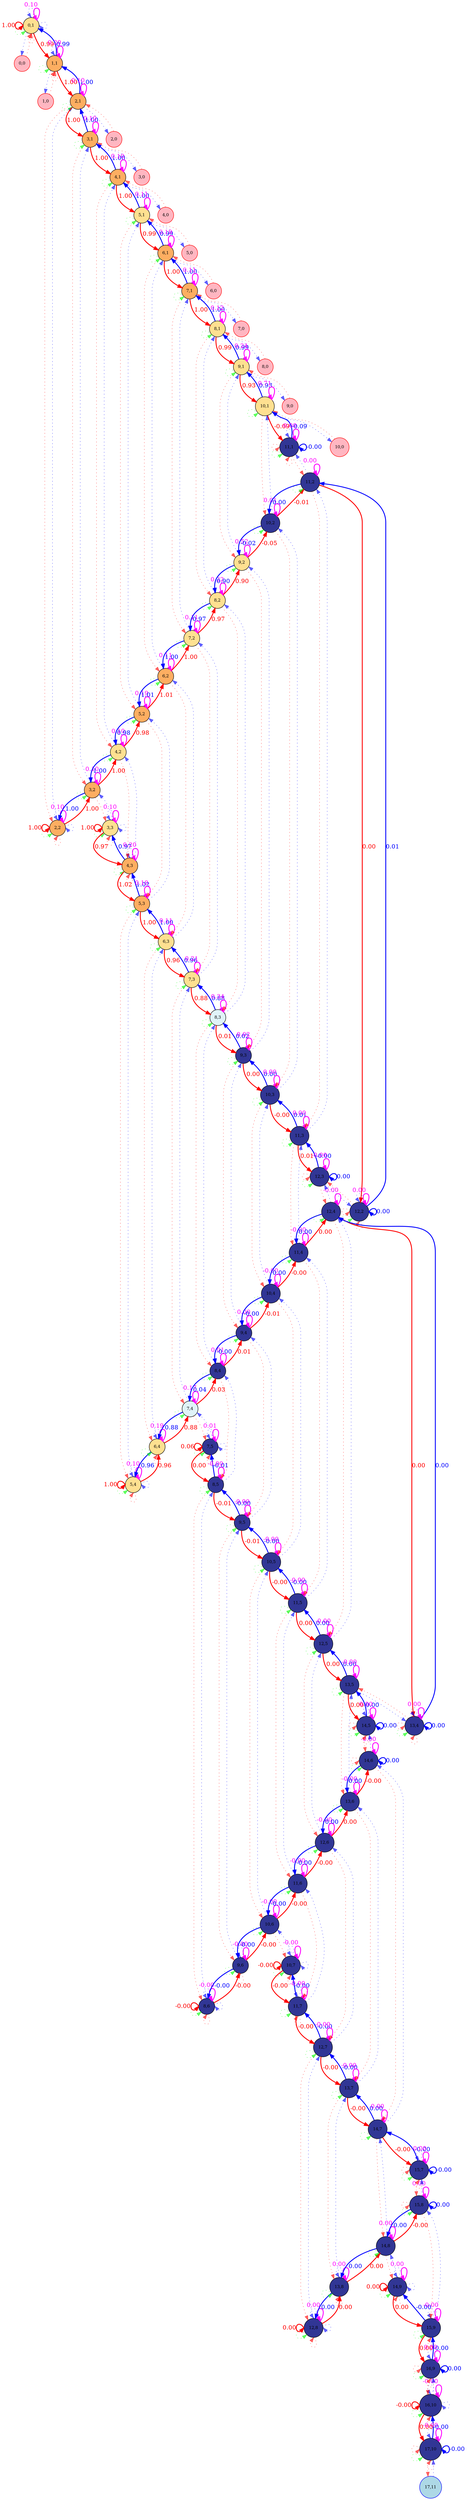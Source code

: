 digraph {
	splines=true
	"0,1" [label="0,1" color=black colorscheme=rdylbu10 fillcolor=5 fontsize=10 pos="0,1!" shape=circle style=filled]
	"0,0" [label="0,0" color=red fillcolor=lightpink fontsize=10 pos="0,0!" shape=circle style=filled]
	"1,1" [label="1,1" color=black colorscheme=rdylbu10 fillcolor=4 fontsize=10 pos="1,1!" shape=circle style=filled]
	"1,0" [label="1,0" color=red fillcolor=lightpink fontsize=10 pos="1,0!" shape=circle style=filled]
	"2,2" [label="2,2" color=black colorscheme=rdylbu10 fillcolor=4 fontsize=10 pos="2,2!" shape=circle style=filled]
	"2,1" [label="2,1" color=black colorscheme=rdylbu10 fillcolor=4 fontsize=10 pos="2,1!" shape=circle style=filled]
	"2,0" [label="2,0" color=red fillcolor=lightpink fontsize=10 pos="2,0!" shape=circle style=filled]
	"3,3" [label="3,3" color=black colorscheme=rdylbu10 fillcolor=5 fontsize=10 pos="3,3!" shape=circle style=filled]
	"3,2" [label="3,2" color=black colorscheme=rdylbu10 fillcolor=4 fontsize=10 pos="3,2!" shape=circle style=filled]
	"3,1" [label="3,1" color=black colorscheme=rdylbu10 fillcolor=4 fontsize=10 pos="3,1!" shape=circle style=filled]
	"3,0" [label="3,0" color=red fillcolor=lightpink fontsize=10 pos="3,0!" shape=circle style=filled]
	"4,3" [label="4,3" color=black colorscheme=rdylbu10 fillcolor=4 fontsize=10 pos="4,3!" shape=circle style=filled]
	"4,2" [label="4,2" color=black colorscheme=rdylbu10 fillcolor=5 fontsize=10 pos="4,2!" shape=circle style=filled]
	"4,1" [label="4,1" color=black colorscheme=rdylbu10 fillcolor=4 fontsize=10 pos="4,1!" shape=circle style=filled]
	"4,0" [label="4,0" color=red fillcolor=lightpink fontsize=10 pos="4,0!" shape=circle style=filled]
	"5,4" [label="5,4" color=black colorscheme=rdylbu10 fillcolor=5 fontsize=10 pos="5,4!" shape=circle style=filled]
	"5,3" [label="5,3" color=black colorscheme=rdylbu10 fillcolor=4 fontsize=10 pos="5,3!" shape=circle style=filled]
	"5,2" [label="5,2" color=black colorscheme=rdylbu10 fillcolor=4 fontsize=10 pos="5,2!" shape=circle style=filled]
	"5,1" [label="5,1" color=black colorscheme=rdylbu10 fillcolor=5 fontsize=10 pos="5,1!" shape=circle style=filled]
	"5,0" [label="5,0" color=red fillcolor=lightpink fontsize=10 pos="5,0!" shape=circle style=filled]
	"6,4" [label="6,4" color=black colorscheme=rdylbu10 fillcolor=5 fontsize=10 pos="6,4!" shape=circle style=filled]
	"6,3" [label="6,3" color=black colorscheme=rdylbu10 fillcolor=5 fontsize=10 pos="6,3!" shape=circle style=filled]
	"6,2" [label="6,2" color=black colorscheme=rdylbu10 fillcolor=4 fontsize=10 pos="6,2!" shape=circle style=filled]
	"6,1" [label="6,1" color=black colorscheme=rdylbu10 fillcolor=4 fontsize=10 pos="6,1!" shape=circle style=filled]
	"6,0" [label="6,0" color=red fillcolor=lightpink fontsize=10 pos="6,0!" shape=circle style=filled]
	"7,5" [label="7,5" color=black colorscheme=rdylbu10 fillcolor=10 fontsize=10 pos="7,5!" shape=circle style=filled]
	"7,4" [label="7,4" color=black colorscheme=rdylbu10 fillcolor=6 fontsize=10 pos="7,4!" shape=circle style=filled]
	"7,3" [label="7,3" color=black colorscheme=rdylbu10 fillcolor=5 fontsize=10 pos="7,3!" shape=circle style=filled]
	"7,2" [label="7,2" color=black colorscheme=rdylbu10 fillcolor=5 fontsize=10 pos="7,2!" shape=circle style=filled]
	"7,1" [label="7,1" color=black colorscheme=rdylbu10 fillcolor=4 fontsize=10 pos="7,1!" shape=circle style=filled]
	"7,0" [label="7,0" color=red fillcolor=lightpink fontsize=10 pos="7,0!" shape=circle style=filled]
	"8,6" [label="8,6" color=black colorscheme=rdylbu10 fillcolor=10 fontsize=10 pos="8,6!" shape=circle style=filled]
	"8,5" [label="8,5" color=black colorscheme=rdylbu10 fillcolor=10 fontsize=10 pos="8,5!" shape=circle style=filled]
	"8,4" [label="8,4" color=black colorscheme=rdylbu10 fillcolor=10 fontsize=10 pos="8,4!" shape=circle style=filled]
	"8,3" [label="8,3" color=black colorscheme=rdylbu10 fillcolor=6 fontsize=10 pos="8,3!" shape=circle style=filled]
	"8,2" [label="8,2" color=black colorscheme=rdylbu10 fillcolor=5 fontsize=10 pos="8,2!" shape=circle style=filled]
	"8,1" [label="8,1" color=black colorscheme=rdylbu10 fillcolor=5 fontsize=10 pos="8,1!" shape=circle style=filled]
	"8,0" [label="8,0" color=red fillcolor=lightpink fontsize=10 pos="8,0!" shape=circle style=filled]
	"9,6" [label="9,6" color=black colorscheme=rdylbu10 fillcolor=10 fontsize=10 pos="9,6!" shape=circle style=filled]
	"9,5" [label="9,5" color=black colorscheme=rdylbu10 fillcolor=10 fontsize=10 pos="9,5!" shape=circle style=filled]
	"9,4" [label="9,4" color=black colorscheme=rdylbu10 fillcolor=10 fontsize=10 pos="9,4!" shape=circle style=filled]
	"9,3" [label="9,3" color=black colorscheme=rdylbu10 fillcolor=10 fontsize=10 pos="9,3!" shape=circle style=filled]
	"9,2" [label="9,2" color=black colorscheme=rdylbu10 fillcolor=5 fontsize=10 pos="9,2!" shape=circle style=filled]
	"9,1" [label="9,1" color=black colorscheme=rdylbu10 fillcolor=5 fontsize=10 pos="9,1!" shape=circle style=filled]
	"9,0" [label="9,0" color=red fillcolor=lightpink fontsize=10 pos="9,0!" shape=circle style=filled]
	"10,7" [label="10,7" color=black colorscheme=rdylbu10 fillcolor=10 fontsize=10 pos="10,7!" shape=circle style=filled]
	"10,6" [label="10,6" color=black colorscheme=rdylbu10 fillcolor=10 fontsize=10 pos="10,6!" shape=circle style=filled]
	"10,5" [label="10,5" color=black colorscheme=rdylbu10 fillcolor=10 fontsize=10 pos="10,5!" shape=circle style=filled]
	"10,4" [label="10,4" color=black colorscheme=rdylbu10 fillcolor=10 fontsize=10 pos="10,4!" shape=circle style=filled]
	"10,3" [label="10,3" color=black colorscheme=rdylbu10 fillcolor=10 fontsize=10 pos="10,3!" shape=circle style=filled]
	"10,2" [label="10,2" color=black colorscheme=rdylbu10 fillcolor=10 fontsize=10 pos="10,2!" shape=circle style=filled]
	"10,1" [label="10,1" color=black colorscheme=rdylbu10 fillcolor=5 fontsize=10 pos="10,1!" shape=circle style=filled]
	"10,0" [label="10,0" color=red fillcolor=lightpink fontsize=10 pos="10,0!" shape=circle style=filled]
	"11,7" [label="11,7" color=black colorscheme=rdylbu10 fillcolor=10 fontsize=10 pos="11,7!" shape=circle style=filled]
	"11,6" [label="11,6" color=black colorscheme=rdylbu10 fillcolor=10 fontsize=10 pos="11,6!" shape=circle style=filled]
	"11,5" [label="11,5" color=black colorscheme=rdylbu10 fillcolor=10 fontsize=10 pos="11,5!" shape=circle style=filled]
	"11,4" [label="11,4" color=black colorscheme=rdylbu10 fillcolor=10 fontsize=10 pos="11,4!" shape=circle style=filled]
	"11,3" [label="11,3" color=black colorscheme=rdylbu10 fillcolor=10 fontsize=10 pos="11,3!" shape=circle style=filled]
	"11,2" [label="11,2" color=black colorscheme=rdylbu10 fillcolor=10 fontsize=10 pos="11,2!" shape=circle style=filled]
	"11,1" [label="11,1" color=black colorscheme=rdylbu10 fillcolor=10 fontsize=10 pos="11,1!" shape=circle style=filled]
	"12,8" [label="12,8" color=black colorscheme=rdylbu10 fillcolor=10 fontsize=10 pos="12,8!" shape=circle style=filled]
	"12,7" [label="12,7" color=black colorscheme=rdylbu10 fillcolor=10 fontsize=10 pos="12,7!" shape=circle style=filled]
	"12,6" [label="12,6" color=black colorscheme=rdylbu10 fillcolor=10 fontsize=10 pos="12,6!" shape=circle style=filled]
	"12,5" [label="12,5" color=black colorscheme=rdylbu10 fillcolor=10 fontsize=10 pos="12,5!" shape=circle style=filled]
	"12,4" [label="12,4" color=black colorscheme=rdylbu10 fillcolor=10 fontsize=10 pos="12,4!" shape=circle style=filled]
	"12,3" [label="12,3" color=black colorscheme=rdylbu10 fillcolor=10 fontsize=10 pos="12,3!" shape=circle style=filled]
	"12,2" [label="12,2" color=black colorscheme=rdylbu10 fillcolor=10 fontsize=10 pos="12,2!" shape=circle style=filled]
	"13,8" [label="13,8" color=black colorscheme=rdylbu10 fillcolor=10 fontsize=10 pos="13,8!" shape=circle style=filled]
	"13,7" [label="13,7" color=black colorscheme=rdylbu10 fillcolor=10 fontsize=10 pos="13,7!" shape=circle style=filled]
	"13,6" [label="13,6" color=black colorscheme=rdylbu10 fillcolor=10 fontsize=10 pos="13,6!" shape=circle style=filled]
	"13,5" [label="13,5" color=black colorscheme=rdylbu10 fillcolor=10 fontsize=10 pos="13,5!" shape=circle style=filled]
	"13,4" [label="13,4" color=black colorscheme=rdylbu10 fillcolor=10 fontsize=10 pos="13,4!" shape=circle style=filled]
	"14,9" [label="14,9" color=black colorscheme=rdylbu10 fillcolor=10 fontsize=10 pos="14,9!" shape=circle style=filled]
	"14,8" [label="14,8" color=black colorscheme=rdylbu10 fillcolor=10 fontsize=10 pos="14,8!" shape=circle style=filled]
	"14,7" [label="14,7" color=black colorscheme=rdylbu10 fillcolor=10 fontsize=10 pos="14,7!" shape=circle style=filled]
	"14,6" [label="14,6" color=black colorscheme=rdylbu10 fillcolor=10 fontsize=10 pos="14,6!" shape=circle style=filled]
	"14,5" [label="14,5" color=black colorscheme=rdylbu10 fillcolor=10 fontsize=10 pos="14,5!" shape=circle style=filled]
	"15,9" [label="15,9" color=black colorscheme=rdylbu10 fillcolor=10 fontsize=10 pos="15,9!" shape=circle style=filled]
	"15,8" [label="15,8" color=black colorscheme=rdylbu10 fillcolor=10 fontsize=10 pos="15,8!" shape=circle style=filled]
	"15,7" [label="15,7" color=black colorscheme=rdylbu10 fillcolor=10 fontsize=10 pos="15,7!" shape=circle style=filled]
	"16,10" [label="16,10" color=black colorscheme=rdylbu10 fillcolor=10 fontsize=10 pos="16,10!" shape=circle style=filled]
	"16,9" [label="16,9" color=black colorscheme=rdylbu10 fillcolor=10 fontsize=10 pos="16,9!" shape=circle style=filled]
	"17,11" [label="17,11" color=blue fillcolor=lightblue fontsize=10 pos="17,11!" shape=circle style=filled]
	"17,10" [label="17,10" color=black colorscheme=rdylbu10 fillcolor=10 fontsize=10 pos="17,10!" shape=circle style=filled]
	"0,1" -> "0,1" [label=0.10 color="#ff00ff" fontcolor="#ff00ff" headport=ne penwidth=2 style=solid tailport=ne]
	"0,1" -> "0,1" [label="" color="#00ff0099" fontcolor="#00ff0099" headport=sw style=dotted tailport=sw]
	"0,1" -> "0,0" [label="" color="#0000ff99" fontcolor="#0000ff99" style=dotted]
	"0,1" -> "1,1" [label=0.99 color="#ff0000" fontcolor="#ff0000" penwidth=2 style=solid]
	"0,1" -> "0,1" [label="" color="#ff000099" fontcolor="#ff000099" headport=s style=dotted tailport=s]
	"0,1" -> "0,1" [label="" color="#0000ff99" fontcolor="#0000ff99" headport=n style=dotted tailport=n]
	"0,1" -> "0,1" [label="" color="#0000ff99" fontcolor="#0000ff99" headport=e style=dotted tailport=e]
	"0,1" -> "0,1" [label=1.00 color="#ff0000" fontcolor="#ff0000" headport=w penwidth=2 style=solid tailport=w]
	"0,0" -> "0,1" [label="" color="#ff000099" fontcolor="#ff000099" style=dotted]
	"1,1" -> "0,1" [label=0.99 color="#0000ff" fontcolor="#0000ff" penwidth=2 style=solid]
	"1,1" -> "1,1" [label=0.20 color="#ff00ff" fontcolor="#ff00ff" headport=ne penwidth=2 style=solid tailport=ne]
	"1,1" -> "1,1" [label="" color="#00ff0099" fontcolor="#00ff0099" headport=sw style=dotted tailport=sw]
	"1,1" -> "1,0" [label="" color="#0000ff99" fontcolor="#0000ff99" style=dotted]
	"1,1" -> "2,1" [label=1.00 color="#ff0000" fontcolor="#ff0000" penwidth=2 style=solid]
	"1,1" -> "1,1" [label="" color="#ff000099" fontcolor="#ff000099" headport=s style=dotted tailport=s]
	"1,1" -> "1,1" [label="" color="#0000ff99" fontcolor="#0000ff99" headport=n style=dotted tailport=n]
	"1,0" -> "1,1" [label="" color="#ff000099" fontcolor="#ff000099" style=dotted]
	"2,2" -> "2,2" [label=0.10 color="#ff00ff" fontcolor="#ff00ff" headport=ne penwidth=2 style=solid tailport=ne]
	"2,2" -> "2,2" [label="" color="#00ff0099" fontcolor="#00ff0099" headport=sw style=dotted tailport=sw]
	"2,2" -> "2,1" [label="" color="#0000ff99" fontcolor="#0000ff99" style=dotted]
	"2,2" -> "3,2" [label=1.00 color="#ff0000" fontcolor="#ff0000" penwidth=2 style=solid]
	"2,2" -> "2,2" [label="" color="#ff000099" fontcolor="#ff000099" headport=s style=dotted tailport=s]
	"2,2" -> "2,2" [label="" color="#0000ff99" fontcolor="#0000ff99" headport=n style=dotted tailport=n]
	"2,2" -> "2,2" [label="" color="#0000ff99" fontcolor="#0000ff99" headport=e style=dotted tailport=e]
	"2,2" -> "2,2" [label=1.00 color="#ff0000" fontcolor="#ff0000" headport=w penwidth=2 style=solid tailport=w]
	"2,1" -> "1,1" [label=1.00 color="#0000ff" fontcolor="#0000ff" penwidth=2 style=solid]
	"2,1" -> "2,2" [label="" color="#ff000099" fontcolor="#ff000099" style=dotted]
	"2,1" -> "2,1" [label=0.10 color="#ff00ff" fontcolor="#ff00ff" headport=ne penwidth=2 style=solid tailport=ne]
	"2,1" -> "2,1" [label="" color="#00ff0099" fontcolor="#00ff0099" headport=sw style=dotted tailport=sw]
	"2,1" -> "2,0" [label="" color="#0000ff99" fontcolor="#0000ff99" style=dotted]
	"2,1" -> "3,1" [label=1.00 color="#ff0000" fontcolor="#ff0000" penwidth=2 style=solid]
	"2,0" -> "2,1" [label="" color="#ff000099" fontcolor="#ff000099" style=dotted]
	"3,3" -> "3,3" [label=0.10 color="#ff00ff" fontcolor="#ff00ff" headport=ne penwidth=2 style=solid tailport=ne]
	"3,3" -> "3,3" [label="" color="#00ff0099" fontcolor="#00ff0099" headport=sw style=dotted tailport=sw]
	"3,3" -> "3,2" [label="" color="#0000ff99" fontcolor="#0000ff99" style=dotted]
	"3,3" -> "4,3" [label=0.97 color="#ff0000" fontcolor="#ff0000" penwidth=2 style=solid]
	"3,3" -> "3,3" [label="" color="#ff000099" fontcolor="#ff000099" headport=s style=dotted tailport=s]
	"3,3" -> "3,3" [label="" color="#0000ff99" fontcolor="#0000ff99" headport=n style=dotted tailport=n]
	"3,3" -> "3,3" [label="" color="#0000ff99" fontcolor="#0000ff99" headport=e style=dotted tailport=e]
	"3,3" -> "3,3" [label=1.00 color="#ff0000" fontcolor="#ff0000" headport=w penwidth=2 style=solid tailport=w]
	"3,2" -> "2,2" [label=1.00 color="#0000ff" fontcolor="#0000ff" penwidth=2 style=solid]
	"3,2" -> "3,3" [label="" color="#ff000099" fontcolor="#ff000099" style=dotted]
	"3,2" -> "3,2" [label=0.10 color="#ff00ff" fontcolor="#ff00ff" headport=ne penwidth=2 style=solid tailport=ne]
	"3,2" -> "3,2" [label="" color="#00ff0099" fontcolor="#00ff0099" headport=sw style=dotted tailport=sw]
	"3,2" -> "3,1" [label="" color="#0000ff99" fontcolor="#0000ff99" style=dotted]
	"3,2" -> "4,2" [label=1.00 color="#ff0000" fontcolor="#ff0000" penwidth=2 style=solid]
	"3,1" -> "2,1" [label=1.00 color="#0000ff" fontcolor="#0000ff" penwidth=2 style=solid]
	"3,1" -> "3,2" [label="" color="#ff000099" fontcolor="#ff000099" style=dotted]
	"3,1" -> "3,1" [label=0.10 color="#ff00ff" fontcolor="#ff00ff" headport=ne penwidth=2 style=solid tailport=ne]
	"3,1" -> "3,1" [label="" color="#00ff0099" fontcolor="#00ff0099" headport=sw style=dotted tailport=sw]
	"3,1" -> "3,0" [label="" color="#0000ff99" fontcolor="#0000ff99" style=dotted]
	"3,1" -> "4,1" [label=1.00 color="#ff0000" fontcolor="#ff0000" penwidth=2 style=solid]
	"3,0" -> "3,1" [label="" color="#ff000099" fontcolor="#ff000099" style=dotted]
	"4,3" -> "3,3" [label=0.97 color="#0000ff" fontcolor="#0000ff" penwidth=2 style=solid]
	"4,3" -> "4,3" [label=0.20 color="#ff00ff" fontcolor="#ff00ff" headport=ne penwidth=2 style=solid tailport=ne]
	"4,3" -> "4,3" [label="" color="#00ff0099" fontcolor="#00ff0099" headport=sw style=dotted tailport=sw]
	"4,3" -> "4,2" [label="" color="#0000ff99" fontcolor="#0000ff99" style=dotted]
	"4,3" -> "5,3" [label=1.02 color="#ff0000" fontcolor="#ff0000" penwidth=2 style=solid]
	"4,3" -> "4,3" [label="" color="#ff000099" fontcolor="#ff000099" headport=s style=dotted tailport=s]
	"4,3" -> "4,3" [label="" color="#0000ff99" fontcolor="#0000ff99" headport=n style=dotted tailport=n]
	"4,2" -> "3,2" [label=1.00 color="#0000ff" fontcolor="#0000ff" penwidth=2 style=solid]
	"4,2" -> "4,3" [label="" color="#ff000099" fontcolor="#ff000099" style=dotted]
	"4,2" -> "4,2" [label=0.10 color="#ff00ff" fontcolor="#ff00ff" headport=ne penwidth=2 style=solid tailport=ne]
	"4,2" -> "4,2" [label="" color="#00ff0099" fontcolor="#00ff0099" headport=sw style=dotted tailport=sw]
	"4,2" -> "4,1" [label="" color="#0000ff99" fontcolor="#0000ff99" style=dotted]
	"4,2" -> "5,2" [label=0.98 color="#ff0000" fontcolor="#ff0000" penwidth=2 style=solid]
	"4,1" -> "3,1" [label=1.00 color="#0000ff" fontcolor="#0000ff" penwidth=2 style=solid]
	"4,1" -> "4,2" [label="" color="#ff000099" fontcolor="#ff000099" style=dotted]
	"4,1" -> "4,1" [label=0.10 color="#ff00ff" fontcolor="#ff00ff" headport=ne penwidth=2 style=solid tailport=ne]
	"4,1" -> "4,1" [label="" color="#00ff0099" fontcolor="#00ff0099" headport=sw style=dotted tailport=sw]
	"4,1" -> "4,0" [label="" color="#0000ff99" fontcolor="#0000ff99" style=dotted]
	"4,1" -> "5,1" [label=1.00 color="#ff0000" fontcolor="#ff0000" penwidth=2 style=solid]
	"4,0" -> "4,1" [label="" color="#ff000099" fontcolor="#ff000099" style=dotted]
	"5,4" -> "5,4" [label=0.10 color="#ff00ff" fontcolor="#ff00ff" headport=ne penwidth=2 style=solid tailport=ne]
	"5,4" -> "5,4" [label="" color="#00ff0099" fontcolor="#00ff0099" headport=sw style=dotted tailport=sw]
	"5,4" -> "5,3" [label="" color="#0000ff99" fontcolor="#0000ff99" style=dotted]
	"5,4" -> "6,4" [label=0.96 color="#ff0000" fontcolor="#ff0000" penwidth=2 style=solid]
	"5,4" -> "5,4" [label="" color="#ff000099" fontcolor="#ff000099" headport=s style=dotted tailport=s]
	"5,4" -> "5,4" [label="" color="#0000ff99" fontcolor="#0000ff99" headport=n style=dotted tailport=n]
	"5,4" -> "5,4" [label="" color="#0000ff99" fontcolor="#0000ff99" headport=e style=dotted tailport=e]
	"5,4" -> "5,4" [label=1.00 color="#ff0000" fontcolor="#ff0000" headport=w penwidth=2 style=solid tailport=w]
	"5,3" -> "4,3" [label=1.02 color="#0000ff" fontcolor="#0000ff" penwidth=2 style=solid]
	"5,3" -> "5,4" [label="" color="#ff000099" fontcolor="#ff000099" style=dotted]
	"5,3" -> "5,3" [label=0.10 color="#ff00ff" fontcolor="#ff00ff" headport=ne penwidth=2 style=solid tailport=ne]
	"5,3" -> "5,3" [label="" color="#00ff0099" fontcolor="#00ff0099" headport=sw style=dotted tailport=sw]
	"5,3" -> "5,2" [label="" color="#0000ff99" fontcolor="#0000ff99" style=dotted]
	"5,3" -> "6,3" [label=1.00 color="#ff0000" fontcolor="#ff0000" penwidth=2 style=solid]
	"5,2" -> "4,2" [label=0.98 color="#0000ff" fontcolor="#0000ff" penwidth=2 style=solid]
	"5,2" -> "5,3" [label="" color="#ff000099" fontcolor="#ff000099" style=dotted]
	"5,2" -> "5,2" [label=0.19 color="#ff00ff" fontcolor="#ff00ff" headport=ne penwidth=2 style=solid tailport=ne]
	"5,2" -> "5,2" [label="" color="#00ff0099" fontcolor="#00ff0099" headport=sw style=dotted tailport=sw]
	"5,2" -> "5,1" [label="" color="#0000ff99" fontcolor="#0000ff99" style=dotted]
	"5,2" -> "6,2" [label=1.01 color="#ff0000" fontcolor="#ff0000" penwidth=2 style=solid]
	"5,1" -> "4,1" [label=1.00 color="#0000ff" fontcolor="#0000ff" penwidth=2 style=solid]
	"5,1" -> "5,2" [label="" color="#ff000099" fontcolor="#ff000099" style=dotted]
	"5,1" -> "5,1" [label=0.11 color="#ff00ff" fontcolor="#ff00ff" headport=ne penwidth=2 style=solid tailport=ne]
	"5,1" -> "5,1" [label="" color="#00ff0099" fontcolor="#00ff0099" headport=sw style=dotted tailport=sw]
	"5,1" -> "5,0" [label="" color="#0000ff99" fontcolor="#0000ff99" style=dotted]
	"5,1" -> "6,1" [label=0.99 color="#ff0000" fontcolor="#ff0000" penwidth=2 style=solid]
	"5,0" -> "5,1" [label="" color="#ff000099" fontcolor="#ff000099" style=dotted]
	"6,4" -> "5,4" [label=0.96 color="#0000ff" fontcolor="#0000ff" penwidth=2 style=solid]
	"6,4" -> "6,4" [label=0.19 color="#ff00ff" fontcolor="#ff00ff" headport=ne penwidth=2 style=solid tailport=ne]
	"6,4" -> "6,4" [label="" color="#00ff0099" fontcolor="#00ff0099" headport=sw style=dotted tailport=sw]
	"6,4" -> "6,3" [label="" color="#0000ff99" fontcolor="#0000ff99" style=dotted]
	"6,4" -> "7,4" [label=0.88 color="#ff0000" fontcolor="#ff0000" penwidth=2 style=solid]
	"6,4" -> "6,4" [label="" color="#ff000099" fontcolor="#ff000099" headport=s style=dotted tailport=s]
	"6,4" -> "6,4" [label="" color="#0000ff99" fontcolor="#0000ff99" headport=n style=dotted tailport=n]
	"6,3" -> "5,3" [label=1.00 color="#0000ff" fontcolor="#0000ff" penwidth=2 style=solid]
	"6,3" -> "6,4" [label="" color="#ff000099" fontcolor="#ff000099" style=dotted]
	"6,3" -> "6,3" [label=0.11 color="#ff00ff" fontcolor="#ff00ff" headport=ne penwidth=2 style=solid tailport=ne]
	"6,3" -> "6,3" [label="" color="#00ff0099" fontcolor="#00ff0099" headport=sw style=dotted tailport=sw]
	"6,3" -> "6,2" [label="" color="#0000ff99" fontcolor="#0000ff99" style=dotted]
	"6,3" -> "7,3" [label=0.96 color="#ff0000" fontcolor="#ff0000" penwidth=2 style=solid]
	"6,2" -> "5,2" [label=1.01 color="#0000ff" fontcolor="#0000ff" penwidth=2 style=solid]
	"6,2" -> "6,3" [label="" color="#ff000099" fontcolor="#ff000099" style=dotted]
	"6,2" -> "6,2" [label=0.11 color="#ff00ff" fontcolor="#ff00ff" headport=ne penwidth=2 style=solid tailport=ne]
	"6,2" -> "6,2" [label="" color="#00ff0099" fontcolor="#00ff0099" headport=sw style=dotted tailport=sw]
	"6,2" -> "6,1" [label="" color="#0000ff99" fontcolor="#0000ff99" style=dotted]
	"6,2" -> "7,2" [label=1.00 color="#ff0000" fontcolor="#ff0000" penwidth=2 style=solid]
	"6,1" -> "5,1" [label=0.99 color="#0000ff" fontcolor="#0000ff" penwidth=2 style=solid]
	"6,1" -> "6,2" [label="" color="#ff000099" fontcolor="#ff000099" style=dotted]
	"6,1" -> "6,1" [label=0.19 color="#ff00ff" fontcolor="#ff00ff" headport=ne penwidth=2 style=solid tailport=ne]
	"6,1" -> "6,1" [label="" color="#00ff0099" fontcolor="#00ff0099" headport=sw style=dotted tailport=sw]
	"6,1" -> "6,0" [label="" color="#0000ff99" fontcolor="#0000ff99" style=dotted]
	"6,1" -> "7,1" [label=1.00 color="#ff0000" fontcolor="#ff0000" penwidth=2 style=solid]
	"6,0" -> "6,1" [label="" color="#ff000099" fontcolor="#ff000099" style=dotted]
	"7,5" -> "7,5" [label=0.01 color="#ff00ff" fontcolor="#ff00ff" headport=ne penwidth=2 style=solid tailport=ne]
	"7,5" -> "7,5" [label="" color="#00ff0099" fontcolor="#00ff0099" headport=sw style=dotted tailport=sw]
	"7,5" -> "7,4" [label="" color="#0000ff99" fontcolor="#0000ff99" style=dotted]
	"7,5" -> "8,5" [label=0.00 color="#ff0000" fontcolor="#ff0000" penwidth=2 style=solid]
	"7,5" -> "7,5" [label="" color="#ff000099" fontcolor="#ff000099" headport=s style=dotted tailport=s]
	"7,5" -> "7,5" [label="" color="#0000ff99" fontcolor="#0000ff99" headport=n style=dotted tailport=n]
	"7,5" -> "7,5" [label="" color="#0000ff99" fontcolor="#0000ff99" headport=e style=dotted tailport=e]
	"7,5" -> "7,5" [label=0.06 color="#ff0000" fontcolor="#ff0000" headport=w penwidth=2 style=solid tailport=w]
	"7,4" -> "6,4" [label=0.88 color="#0000ff" fontcolor="#0000ff" penwidth=2 style=solid]
	"7,4" -> "7,5" [label="" color="#ff000099" fontcolor="#ff000099" style=dotted]
	"7,4" -> "7,4" [label=0.17 color="#ff00ff" fontcolor="#ff00ff" headport=ne penwidth=2 style=solid tailport=ne]
	"7,4" -> "7,4" [label="" color="#00ff0099" fontcolor="#00ff0099" headport=sw style=dotted tailport=sw]
	"7,4" -> "7,3" [label="" color="#0000ff99" fontcolor="#0000ff99" style=dotted]
	"7,4" -> "8,4" [label=0.03 color="#ff0000" fontcolor="#ff0000" penwidth=2 style=solid]
	"7,3" -> "6,3" [label=0.96 color="#0000ff" fontcolor="#0000ff" penwidth=2 style=solid]
	"7,3" -> "7,4" [label="" color="#ff000099" fontcolor="#ff000099" style=dotted]
	"7,3" -> "7,3" [label=0.21 color="#ff00ff" fontcolor="#ff00ff" headport=ne penwidth=2 style=solid tailport=ne]
	"7,3" -> "7,3" [label="" color="#00ff0099" fontcolor="#00ff0099" headport=sw style=dotted tailport=sw]
	"7,3" -> "7,2" [label="" color="#0000ff99" fontcolor="#0000ff99" style=dotted]
	"7,3" -> "8,3" [label=0.88 color="#ff0000" fontcolor="#ff0000" penwidth=2 style=solid]
	"7,2" -> "6,2" [label=1.00 color="#0000ff" fontcolor="#0000ff" penwidth=2 style=solid]
	"7,2" -> "7,3" [label="" color="#ff000099" fontcolor="#ff000099" style=dotted]
	"7,2" -> "7,2" [label=0.11 color="#ff00ff" fontcolor="#ff00ff" headport=ne penwidth=2 style=solid tailport=ne]
	"7,2" -> "7,2" [label="" color="#00ff0099" fontcolor="#00ff0099" headport=sw style=dotted tailport=sw]
	"7,2" -> "7,1" [label="" color="#0000ff99" fontcolor="#0000ff99" style=dotted]
	"7,2" -> "8,2" [label=0.97 color="#ff0000" fontcolor="#ff0000" penwidth=2 style=solid]
	"7,1" -> "6,1" [label=1.00 color="#0000ff" fontcolor="#0000ff" penwidth=2 style=solid]
	"7,1" -> "7,2" [label="" color="#ff000099" fontcolor="#ff000099" style=dotted]
	"7,1" -> "7,1" [label=0.11 color="#ff00ff" fontcolor="#ff00ff" headport=ne penwidth=2 style=solid tailport=ne]
	"7,1" -> "7,1" [label="" color="#00ff0099" fontcolor="#00ff0099" headport=sw style=dotted tailport=sw]
	"7,1" -> "7,0" [label="" color="#0000ff99" fontcolor="#0000ff99" style=dotted]
	"7,1" -> "8,1" [label=1.00 color="#ff0000" fontcolor="#ff0000" penwidth=2 style=solid]
	"7,0" -> "7,1" [label="" color="#ff000099" fontcolor="#ff000099" style=dotted]
	"8,6" -> "8,6" [label=-0.00 color="#ff00ff" fontcolor="#ff00ff" headport=ne penwidth=2 style=solid tailport=ne]
	"8,6" -> "8,6" [label="" color="#00ff0099" fontcolor="#00ff0099" headport=sw style=dotted tailport=sw]
	"8,6" -> "8,5" [label="" color="#0000ff99" fontcolor="#0000ff99" style=dotted]
	"8,6" -> "9,6" [label=-0.00 color="#ff0000" fontcolor="#ff0000" penwidth=2 style=solid]
	"8,6" -> "8,6" [label="" color="#ff000099" fontcolor="#ff000099" headport=s style=dotted tailport=s]
	"8,6" -> "8,6" [label="" color="#0000ff99" fontcolor="#0000ff99" headport=n style=dotted tailport=n]
	"8,6" -> "8,6" [label="" color="#0000ff99" fontcolor="#0000ff99" headport=e style=dotted tailport=e]
	"8,6" -> "8,6" [label=-0.00 color="#ff0000" fontcolor="#ff0000" headport=w penwidth=2 style=solid tailport=w]
	"8,5" -> "7,5" [label=-0.01 color="#0000ff" fontcolor="#0000ff" penwidth=2 style=solid]
	"8,5" -> "8,6" [label="" color="#ff000099" fontcolor="#ff000099" style=dotted]
	"8,5" -> "8,5" [label=-0.00 color="#ff00ff" fontcolor="#ff00ff" headport=ne penwidth=2 style=solid tailport=ne]
	"8,5" -> "8,5" [label="" color="#00ff0099" fontcolor="#00ff0099" headport=sw style=dotted tailport=sw]
	"8,5" -> "8,4" [label="" color="#0000ff99" fontcolor="#0000ff99" style=dotted]
	"8,5" -> "9,5" [label=-0.01 color="#ff0000" fontcolor="#ff0000" penwidth=2 style=solid]
	"8,4" -> "7,4" [label=0.04 color="#0000ff" fontcolor="#0000ff" penwidth=2 style=solid]
	"8,4" -> "8,5" [label="" color="#ff000099" fontcolor="#ff000099" style=dotted]
	"8,4" -> "8,4" [label=0.01 color="#ff00ff" fontcolor="#ff00ff" headport=ne penwidth=2 style=solid tailport=ne]
	"8,4" -> "8,4" [label="" color="#00ff0099" fontcolor="#00ff0099" headport=sw style=dotted tailport=sw]
	"8,4" -> "8,3" [label="" color="#0000ff99" fontcolor="#0000ff99" style=dotted]
	"8,4" -> "9,4" [label=0.01 color="#ff0000" fontcolor="#ff0000" penwidth=2 style=solid]
	"8,3" -> "7,3" [label=0.88 color="#0000ff" fontcolor="#0000ff" penwidth=2 style=solid]
	"8,3" -> "8,4" [label="" color="#ff000099" fontcolor="#ff000099" style=dotted]
	"8,3" -> "8,3" [label=0.34 color="#ff00ff" fontcolor="#ff00ff" headport=ne penwidth=2 style=solid tailport=ne]
	"8,3" -> "8,3" [label="" color="#00ff0099" fontcolor="#00ff0099" headport=sw style=dotted tailport=sw]
	"8,3" -> "8,2" [label="" color="#0000ff99" fontcolor="#0000ff99" style=dotted]
	"8,3" -> "9,3" [label=0.01 color="#ff0000" fontcolor="#ff0000" penwidth=2 style=solid]
	"8,2" -> "7,2" [label=0.97 color="#0000ff" fontcolor="#0000ff" penwidth=2 style=solid]
	"8,2" -> "8,3" [label="" color="#ff000099" fontcolor="#ff000099" style=dotted]
	"8,2" -> "8,2" [label=0.22 color="#ff00ff" fontcolor="#ff00ff" headport=ne penwidth=2 style=solid tailport=ne]
	"8,2" -> "8,2" [label="" color="#00ff0099" fontcolor="#00ff0099" headport=sw style=dotted tailport=sw]
	"8,2" -> "8,1" [label="" color="#0000ff99" fontcolor="#0000ff99" style=dotted]
	"8,2" -> "9,2" [label=0.90 color="#ff0000" fontcolor="#ff0000" penwidth=2 style=solid]
	"8,1" -> "7,1" [label=1.00 color="#0000ff" fontcolor="#0000ff" penwidth=2 style=solid]
	"8,1" -> "8,2" [label="" color="#ff000099" fontcolor="#ff000099" style=dotted]
	"8,1" -> "8,1" [label=0.12 color="#ff00ff" fontcolor="#ff00ff" headport=ne penwidth=2 style=solid tailport=ne]
	"8,1" -> "8,1" [label="" color="#00ff0099" fontcolor="#00ff0099" headport=sw style=dotted tailport=sw]
	"8,1" -> "8,0" [label="" color="#0000ff99" fontcolor="#0000ff99" style=dotted]
	"8,1" -> "9,1" [label=0.99 color="#ff0000" fontcolor="#ff0000" penwidth=2 style=solid]
	"8,0" -> "8,1" [label="" color="#ff000099" fontcolor="#ff000099" style=dotted]
	"9,6" -> "8,6" [label=-0.00 color="#0000ff" fontcolor="#0000ff" penwidth=2 style=solid]
	"9,6" -> "9,6" [label=-0.00 color="#ff00ff" fontcolor="#ff00ff" headport=ne penwidth=2 style=solid tailport=ne]
	"9,6" -> "9,6" [label="" color="#00ff0099" fontcolor="#00ff0099" headport=sw style=dotted tailport=sw]
	"9,6" -> "9,5" [label="" color="#0000ff99" fontcolor="#0000ff99" style=dotted]
	"9,6" -> "10,6" [label=-0.00 color="#ff0000" fontcolor="#ff0000" penwidth=2 style=solid]
	"9,6" -> "9,6" [label="" color="#ff000099" fontcolor="#ff000099" headport=s style=dotted tailport=s]
	"9,6" -> "9,6" [label="" color="#0000ff99" fontcolor="#0000ff99" headport=n style=dotted tailport=n]
	"9,5" -> "8,5" [label=-0.00 color="#0000ff" fontcolor="#0000ff" penwidth=2 style=solid]
	"9,5" -> "9,6" [label="" color="#ff000099" fontcolor="#ff000099" style=dotted]
	"9,5" -> "9,5" [label=-0.00 color="#ff00ff" fontcolor="#ff00ff" headport=ne penwidth=2 style=solid tailport=ne]
	"9,5" -> "9,5" [label="" color="#00ff0099" fontcolor="#00ff0099" headport=sw style=dotted tailport=sw]
	"9,5" -> "9,4" [label="" color="#0000ff99" fontcolor="#0000ff99" style=dotted]
	"9,5" -> "10,5" [label=-0.01 color="#ff0000" fontcolor="#ff0000" penwidth=2 style=solid]
	"9,4" -> "8,4" [label=-0.00 color="#0000ff" fontcolor="#0000ff" penwidth=2 style=solid]
	"9,4" -> "9,5" [label="" color="#ff000099" fontcolor="#ff000099" style=dotted]
	"9,4" -> "9,4" [label=0.00 color="#ff00ff" fontcolor="#ff00ff" headport=ne penwidth=2 style=solid tailport=ne]
	"9,4" -> "9,4" [label="" color="#00ff0099" fontcolor="#00ff0099" headport=sw style=dotted tailport=sw]
	"9,4" -> "9,3" [label="" color="#0000ff99" fontcolor="#0000ff99" style=dotted]
	"9,4" -> "10,4" [label=-0.01 color="#ff0000" fontcolor="#ff0000" penwidth=2 style=solid]
	"9,3" -> "8,3" [label=0.02 color="#0000ff" fontcolor="#0000ff" penwidth=2 style=solid]
	"9,3" -> "9,4" [label="" color="#ff000099" fontcolor="#ff000099" style=dotted]
	"9,3" -> "9,3" [label=0.02 color="#ff00ff" fontcolor="#ff00ff" headport=ne penwidth=2 style=solid tailport=ne]
	"9,3" -> "9,3" [label="" color="#00ff0099" fontcolor="#00ff0099" headport=sw style=dotted tailport=sw]
	"9,3" -> "9,2" [label="" color="#0000ff99" fontcolor="#0000ff99" style=dotted]
	"9,3" -> "10,3" [label=0.00 color="#ff0000" fontcolor="#ff0000" penwidth=2 style=solid]
	"9,2" -> "8,2" [label=0.90 color="#0000ff" fontcolor="#0000ff" penwidth=2 style=solid]
	"9,2" -> "9,3" [label="" color="#ff000099" fontcolor="#ff000099" style=dotted]
	"9,2" -> "9,2" [label=0.52 color="#ff00ff" fontcolor="#ff00ff" headport=ne penwidth=2 style=solid tailport=ne]
	"9,2" -> "9,2" [label="" color="#00ff0099" fontcolor="#00ff0099" headport=sw style=dotted tailport=sw]
	"9,2" -> "9,1" [label="" color="#0000ff99" fontcolor="#0000ff99" style=dotted]
	"9,2" -> "10,2" [label=-0.05 color="#ff0000" fontcolor="#ff0000" penwidth=2 style=solid]
	"9,1" -> "8,1" [label=0.99 color="#0000ff" fontcolor="#0000ff" penwidth=2 style=solid]
	"9,1" -> "9,2" [label="" color="#ff000099" fontcolor="#ff000099" style=dotted]
	"9,1" -> "9,1" [label=0.24 color="#ff00ff" fontcolor="#ff00ff" headport=ne penwidth=2 style=solid tailport=ne]
	"9,1" -> "9,1" [label="" color="#00ff0099" fontcolor="#00ff0099" headport=sw style=dotted tailport=sw]
	"9,1" -> "9,0" [label="" color="#0000ff99" fontcolor="#0000ff99" style=dotted]
	"9,1" -> "10,1" [label=0.93 color="#ff0000" fontcolor="#ff0000" penwidth=2 style=solid]
	"9,0" -> "9,1" [label="" color="#ff000099" fontcolor="#ff000099" style=dotted]
	"10,7" -> "10,7" [label=-0.00 color="#ff00ff" fontcolor="#ff00ff" headport=ne penwidth=2 style=solid tailport=ne]
	"10,7" -> "10,7" [label="" color="#00ff0099" fontcolor="#00ff0099" headport=sw style=dotted tailport=sw]
	"10,7" -> "10,6" [label="" color="#0000ff99" fontcolor="#0000ff99" style=dotted]
	"10,7" -> "11,7" [label=-0.00 color="#ff0000" fontcolor="#ff0000" penwidth=2 style=solid]
	"10,7" -> "10,7" [label="" color="#ff000099" fontcolor="#ff000099" headport=s style=dotted tailport=s]
	"10,7" -> "10,7" [label="" color="#0000ff99" fontcolor="#0000ff99" headport=n style=dotted tailport=n]
	"10,7" -> "10,7" [label="" color="#0000ff99" fontcolor="#0000ff99" headport=e style=dotted tailport=e]
	"10,7" -> "10,7" [label=-0.00 color="#ff0000" fontcolor="#ff0000" headport=w penwidth=2 style=solid tailport=w]
	"10,6" -> "9,6" [label=-0.00 color="#0000ff" fontcolor="#0000ff" penwidth=2 style=solid]
	"10,6" -> "10,7" [label="" color="#ff000099" fontcolor="#ff000099" style=dotted]
	"10,6" -> "10,6" [label=-0.00 color="#ff00ff" fontcolor="#ff00ff" headport=ne penwidth=2 style=solid tailport=ne]
	"10,6" -> "10,6" [label="" color="#00ff0099" fontcolor="#00ff0099" headport=sw style=dotted tailport=sw]
	"10,6" -> "10,5" [label="" color="#0000ff99" fontcolor="#0000ff99" style=dotted]
	"10,6" -> "11,6" [label=-0.00 color="#ff0000" fontcolor="#ff0000" penwidth=2 style=solid]
	"10,5" -> "9,5" [label=-0.00 color="#0000ff" fontcolor="#0000ff" penwidth=2 style=solid]
	"10,5" -> "10,6" [label="" color="#ff000099" fontcolor="#ff000099" style=dotted]
	"10,5" -> "10,5" [label=-0.00 color="#ff00ff" fontcolor="#ff00ff" headport=ne penwidth=2 style=solid tailport=ne]
	"10,5" -> "10,5" [label="" color="#00ff0099" fontcolor="#00ff0099" headport=sw style=dotted tailport=sw]
	"10,5" -> "10,4" [label="" color="#0000ff99" fontcolor="#0000ff99" style=dotted]
	"10,5" -> "11,5" [label=-0.00 color="#ff0000" fontcolor="#ff0000" penwidth=2 style=solid]
	"10,4" -> "9,4" [label=-0.00 color="#0000ff" fontcolor="#0000ff" penwidth=2 style=solid]
	"10,4" -> "10,5" [label="" color="#ff000099" fontcolor="#ff000099" style=dotted]
	"10,4" -> "10,4" [label=-0.00 color="#ff00ff" fontcolor="#ff00ff" headport=ne penwidth=2 style=solid tailport=ne]
	"10,4" -> "10,4" [label="" color="#00ff0099" fontcolor="#00ff0099" headport=sw style=dotted tailport=sw]
	"10,4" -> "10,3" [label="" color="#0000ff99" fontcolor="#0000ff99" style=dotted]
	"10,4" -> "11,4" [label=-0.00 color="#ff0000" fontcolor="#ff0000" penwidth=2 style=solid]
	"10,3" -> "9,3" [label=0.00 color="#0000ff" fontcolor="#0000ff" penwidth=2 style=solid]
	"10,3" -> "10,4" [label="" color="#ff000099" fontcolor="#ff000099" style=dotted]
	"10,3" -> "10,3" [label=0.00 color="#ff00ff" fontcolor="#ff00ff" headport=ne penwidth=2 style=solid tailport=ne]
	"10,3" -> "10,3" [label="" color="#00ff0099" fontcolor="#00ff0099" headport=sw style=dotted tailport=sw]
	"10,3" -> "10,2" [label="" color="#0000ff99" fontcolor="#0000ff99" style=dotted]
	"10,3" -> "11,3" [label=-0.00 color="#ff0000" fontcolor="#ff0000" penwidth=2 style=solid]
	"10,2" -> "9,2" [label=-0.02 color="#0000ff" fontcolor="#0000ff" penwidth=2 style=solid]
	"10,2" -> "10,3" [label="" color="#ff000099" fontcolor="#ff000099" style=dotted]
	"10,2" -> "10,2" [label=0.01 color="#ff00ff" fontcolor="#ff00ff" headport=ne penwidth=2 style=solid tailport=ne]
	"10,2" -> "10,2" [label="" color="#00ff0099" fontcolor="#00ff0099" headport=sw style=dotted tailport=sw]
	"10,2" -> "10,1" [label="" color="#0000ff99" fontcolor="#0000ff99" style=dotted]
	"10,2" -> "11,2" [label=-0.01 color="#ff0000" fontcolor="#ff0000" penwidth=2 style=solid]
	"10,1" -> "9,1" [label=0.93 color="#0000ff" fontcolor="#0000ff" penwidth=2 style=solid]
	"10,1" -> "10,2" [label="" color="#ff000099" fontcolor="#ff000099" style=dotted]
	"10,1" -> "10,1" [label=0.71 color="#ff00ff" fontcolor="#ff00ff" headport=ne penwidth=2 style=solid tailport=ne]
	"10,1" -> "10,1" [label="" color="#00ff0099" fontcolor="#00ff0099" headport=sw style=dotted tailport=sw]
	"10,1" -> "10,0" [label="" color="#0000ff99" fontcolor="#0000ff99" style=dotted]
	"10,1" -> "11,1" [label=-0.09 color="#ff0000" fontcolor="#ff0000" penwidth=2 style=solid]
	"10,0" -> "10,1" [label="" color="#ff000099" fontcolor="#ff000099" style=dotted]
	"11,7" -> "10,7" [label=-0.00 color="#0000ff" fontcolor="#0000ff" penwidth=2 style=solid]
	"11,7" -> "11,7" [label=-0.00 color="#ff00ff" fontcolor="#ff00ff" headport=ne penwidth=2 style=solid tailport=ne]
	"11,7" -> "11,7" [label="" color="#00ff0099" fontcolor="#00ff0099" headport=sw style=dotted tailport=sw]
	"11,7" -> "11,6" [label="" color="#0000ff99" fontcolor="#0000ff99" style=dotted]
	"11,7" -> "12,7" [label=-0.00 color="#ff0000" fontcolor="#ff0000" penwidth=2 style=solid]
	"11,7" -> "11,7" [label="" color="#ff000099" fontcolor="#ff000099" headport=s style=dotted tailport=s]
	"11,7" -> "11,7" [label="" color="#0000ff99" fontcolor="#0000ff99" headport=n style=dotted tailport=n]
	"11,6" -> "10,6" [label=-0.00 color="#0000ff" fontcolor="#0000ff" penwidth=2 style=solid]
	"11,6" -> "11,7" [label="" color="#ff000099" fontcolor="#ff000099" style=dotted]
	"11,6" -> "11,6" [label=-0.00 color="#ff00ff" fontcolor="#ff00ff" headport=ne penwidth=2 style=solid tailport=ne]
	"11,6" -> "11,6" [label="" color="#00ff0099" fontcolor="#00ff0099" headport=sw style=dotted tailport=sw]
	"11,6" -> "11,5" [label="" color="#0000ff99" fontcolor="#0000ff99" style=dotted]
	"11,6" -> "12,6" [label=-0.00 color="#ff0000" fontcolor="#ff0000" penwidth=2 style=solid]
	"11,5" -> "10,5" [label=-0.00 color="#0000ff" fontcolor="#0000ff" penwidth=2 style=solid]
	"11,5" -> "11,6" [label="" color="#ff000099" fontcolor="#ff000099" style=dotted]
	"11,5" -> "11,5" [label=-0.00 color="#ff00ff" fontcolor="#ff00ff" headport=ne penwidth=2 style=solid tailport=ne]
	"11,5" -> "11,5" [label="" color="#00ff0099" fontcolor="#00ff0099" headport=sw style=dotted tailport=sw]
	"11,5" -> "11,4" [label="" color="#0000ff99" fontcolor="#0000ff99" style=dotted]
	"11,5" -> "12,5" [label=0.00 color="#ff0000" fontcolor="#ff0000" penwidth=2 style=solid]
	"11,4" -> "10,4" [label=0.00 color="#0000ff" fontcolor="#0000ff" penwidth=2 style=solid]
	"11,4" -> "11,5" [label="" color="#ff000099" fontcolor="#ff000099" style=dotted]
	"11,4" -> "11,4" [label=-0.00 color="#ff00ff" fontcolor="#ff00ff" headport=ne penwidth=2 style=solid tailport=ne]
	"11,4" -> "11,4" [label="" color="#00ff0099" fontcolor="#00ff0099" headport=sw style=dotted tailport=sw]
	"11,4" -> "11,3" [label="" color="#0000ff99" fontcolor="#0000ff99" style=dotted]
	"11,4" -> "12,4" [label=0.00 color="#ff0000" fontcolor="#ff0000" penwidth=2 style=solid]
	"11,3" -> "10,3" [label=0.01 color="#0000ff" fontcolor="#0000ff" penwidth=2 style=solid]
	"11,3" -> "11,4" [label="" color="#ff000099" fontcolor="#ff000099" style=dotted]
	"11,3" -> "11,3" [label=0.00 color="#ff00ff" fontcolor="#ff00ff" headport=ne penwidth=2 style=solid tailport=ne]
	"11,3" -> "11,3" [label="" color="#00ff0099" fontcolor="#00ff0099" headport=sw style=dotted tailport=sw]
	"11,3" -> "11,2" [label="" color="#0000ff99" fontcolor="#0000ff99" style=dotted]
	"11,3" -> "12,3" [label=0.01 color="#ff0000" fontcolor="#ff0000" penwidth=2 style=solid]
	"11,2" -> "10,2" [label=0.00 color="#0000ff" fontcolor="#0000ff" penwidth=2 style=solid]
	"11,2" -> "11,3" [label="" color="#ff000099" fontcolor="#ff000099" style=dotted]
	"11,2" -> "11,2" [label=0.00 color="#ff00ff" fontcolor="#ff00ff" headport=ne penwidth=2 style=solid tailport=ne]
	"11,2" -> "11,2" [label="" color="#00ff0099" fontcolor="#00ff0099" headport=sw style=dotted tailport=sw]
	"11,2" -> "11,1" [label="" color="#0000ff99" fontcolor="#0000ff99" style=dotted]
	"11,2" -> "12,2" [label=0.00 color="#ff0000" fontcolor="#ff0000" penwidth=2 style=solid]
	"11,1" -> "10,1" [label=-0.09 color="#0000ff" fontcolor="#0000ff" penwidth=2 style=solid]
	"11,1" -> "11,2" [label="" color="#ff000099" fontcolor="#ff000099" style=dotted]
	"11,1" -> "11,1" [label=-0.00 color="#ff00ff" fontcolor="#ff00ff" headport=ne penwidth=2 style=solid tailport=ne]
	"11,1" -> "11,1" [label="" color="#00ff0099" fontcolor="#00ff0099" headport=sw style=dotted tailport=sw]
	"11,1" -> "11,1" [label="" color="#0000ff99" fontcolor="#0000ff99" headport=n style=dotted tailport=n]
	"11,1" -> "11,1" [label="" color="#ff000099" fontcolor="#ff000099" headport=s style=dotted tailport=s]
	"11,1" -> "11,1" [label="" color="#ff000099" fontcolor="#ff000099" headport=w style=dotted tailport=w]
	"11,1" -> "11,1" [label=-0.00 color="#0000ff" fontcolor="#0000ff" headport=e penwidth=2 style=solid tailport=e]
	"12,8" -> "12,8" [label=0.00 color="#ff00ff" fontcolor="#ff00ff" headport=ne penwidth=2 style=solid tailport=ne]
	"12,8" -> "12,8" [label="" color="#00ff0099" fontcolor="#00ff0099" headport=sw style=dotted tailport=sw]
	"12,8" -> "12,7" [label="" color="#0000ff99" fontcolor="#0000ff99" style=dotted]
	"12,8" -> "13,8" [label=0.00 color="#ff0000" fontcolor="#ff0000" penwidth=2 style=solid]
	"12,8" -> "12,8" [label="" color="#ff000099" fontcolor="#ff000099" headport=s style=dotted tailport=s]
	"12,8" -> "12,8" [label="" color="#0000ff99" fontcolor="#0000ff99" headport=n style=dotted tailport=n]
	"12,8" -> "12,8" [label="" color="#0000ff99" fontcolor="#0000ff99" headport=e style=dotted tailport=e]
	"12,8" -> "12,8" [label=0.00 color="#ff0000" fontcolor="#ff0000" headport=w penwidth=2 style=solid tailport=w]
	"12,7" -> "11,7" [label=-0.00 color="#0000ff" fontcolor="#0000ff" penwidth=2 style=solid]
	"12,7" -> "12,8" [label="" color="#ff000099" fontcolor="#ff000099" style=dotted]
	"12,7" -> "12,7" [label=-0.00 color="#ff00ff" fontcolor="#ff00ff" headport=ne penwidth=2 style=solid tailport=ne]
	"12,7" -> "12,7" [label="" color="#00ff0099" fontcolor="#00ff0099" headport=sw style=dotted tailport=sw]
	"12,7" -> "12,6" [label="" color="#0000ff99" fontcolor="#0000ff99" style=dotted]
	"12,7" -> "13,7" [label=-0.00 color="#ff0000" fontcolor="#ff0000" penwidth=2 style=solid]
	"12,6" -> "11,6" [label=-0.00 color="#0000ff" fontcolor="#0000ff" penwidth=2 style=solid]
	"12,6" -> "12,7" [label="" color="#ff000099" fontcolor="#ff000099" style=dotted]
	"12,6" -> "12,6" [label=-0.00 color="#ff00ff" fontcolor="#ff00ff" headport=ne penwidth=2 style=solid tailport=ne]
	"12,6" -> "12,6" [label="" color="#00ff0099" fontcolor="#00ff0099" headport=sw style=dotted tailport=sw]
	"12,6" -> "12,5" [label="" color="#0000ff99" fontcolor="#0000ff99" style=dotted]
	"12,6" -> "13,6" [label=0.00 color="#ff0000" fontcolor="#ff0000" penwidth=2 style=solid]
	"12,5" -> "11,5" [label=0.00 color="#0000ff" fontcolor="#0000ff" penwidth=2 style=solid]
	"12,5" -> "12,6" [label="" color="#ff000099" fontcolor="#ff000099" style=dotted]
	"12,5" -> "12,5" [label=-0.00 color="#ff00ff" fontcolor="#ff00ff" headport=ne penwidth=2 style=solid tailport=ne]
	"12,5" -> "12,5" [label="" color="#00ff0099" fontcolor="#00ff0099" headport=sw style=dotted tailport=sw]
	"12,5" -> "12,4" [label="" color="#0000ff99" fontcolor="#0000ff99" style=dotted]
	"12,5" -> "13,5" [label=0.00 color="#ff0000" fontcolor="#ff0000" penwidth=2 style=solid]
	"12,4" -> "11,4" [label=0.00 color="#0000ff" fontcolor="#0000ff" penwidth=2 style=solid]
	"12,4" -> "12,5" [label="" color="#ff000099" fontcolor="#ff000099" style=dotted]
	"12,4" -> "12,4" [label=-0.00 color="#ff00ff" fontcolor="#ff00ff" headport=ne penwidth=2 style=solid tailport=ne]
	"12,4" -> "12,4" [label="" color="#00ff0099" fontcolor="#00ff0099" headport=sw style=dotted tailport=sw]
	"12,4" -> "12,3" [label="" color="#0000ff99" fontcolor="#0000ff99" style=dotted]
	"12,4" -> "13,4" [label=0.00 color="#ff0000" fontcolor="#ff0000" penwidth=2 style=solid]
	"12,3" -> "11,3" [label=-0.00 color="#0000ff" fontcolor="#0000ff" penwidth=2 style=solid]
	"12,3" -> "12,4" [label="" color="#ff000099" fontcolor="#ff000099" style=dotted]
	"12,3" -> "12,3" [label=-0.00 color="#ff00ff" fontcolor="#ff00ff" headport=ne penwidth=2 style=solid tailport=ne]
	"12,3" -> "12,3" [label="" color="#00ff0099" fontcolor="#00ff0099" headport=sw style=dotted tailport=sw]
	"12,3" -> "12,2" [label="" color="#0000ff99" fontcolor="#0000ff99" style=dotted]
	"12,3" -> "12,3" [label="" color="#ff000099" fontcolor="#ff000099" headport=w style=dotted tailport=w]
	"12,3" -> "12,3" [label=0.00 color="#0000ff" fontcolor="#0000ff" headport=e penwidth=2 style=solid tailport=e]
	"12,2" -> "11,2" [label=0.01 color="#0000ff" fontcolor="#0000ff" penwidth=2 style=solid]
	"12,2" -> "12,3" [label="" color="#ff000099" fontcolor="#ff000099" style=dotted]
	"12,2" -> "12,2" [label=0.00 color="#ff00ff" fontcolor="#ff00ff" headport=ne penwidth=2 style=solid tailport=ne]
	"12,2" -> "12,2" [label="" color="#00ff0099" fontcolor="#00ff0099" headport=sw style=dotted tailport=sw]
	"12,2" -> "12,2" [label="" color="#0000ff99" fontcolor="#0000ff99" headport=n style=dotted tailport=n]
	"12,2" -> "12,2" [label="" color="#ff000099" fontcolor="#ff000099" headport=s style=dotted tailport=s]
	"12,2" -> "12,2" [label="" color="#ff000099" fontcolor="#ff000099" headport=w style=dotted tailport=w]
	"12,2" -> "12,2" [label=0.00 color="#0000ff" fontcolor="#0000ff" headport=e penwidth=2 style=solid tailport=e]
	"13,8" -> "12,8" [label=0.00 color="#0000ff" fontcolor="#0000ff" penwidth=2 style=solid]
	"13,8" -> "13,8" [label=0.00 color="#ff00ff" fontcolor="#ff00ff" headport=ne penwidth=2 style=solid tailport=ne]
	"13,8" -> "13,8" [label="" color="#00ff0099" fontcolor="#00ff0099" headport=sw style=dotted tailport=sw]
	"13,8" -> "13,7" [label="" color="#0000ff99" fontcolor="#0000ff99" style=dotted]
	"13,8" -> "14,8" [label=0.00 color="#ff0000" fontcolor="#ff0000" penwidth=2 style=solid]
	"13,8" -> "13,8" [label="" color="#ff000099" fontcolor="#ff000099" headport=s style=dotted tailport=s]
	"13,8" -> "13,8" [label="" color="#0000ff99" fontcolor="#0000ff99" headport=n style=dotted tailport=n]
	"13,7" -> "12,7" [label=-0.00 color="#0000ff" fontcolor="#0000ff" penwidth=2 style=solid]
	"13,7" -> "13,8" [label="" color="#ff000099" fontcolor="#ff000099" style=dotted]
	"13,7" -> "13,7" [label=-0.00 color="#ff00ff" fontcolor="#ff00ff" headport=ne penwidth=2 style=solid tailport=ne]
	"13,7" -> "13,7" [label="" color="#00ff0099" fontcolor="#00ff0099" headport=sw style=dotted tailport=sw]
	"13,7" -> "13,6" [label="" color="#0000ff99" fontcolor="#0000ff99" style=dotted]
	"13,7" -> "14,7" [label=-0.00 color="#ff0000" fontcolor="#ff0000" penwidth=2 style=solid]
	"13,6" -> "12,6" [label=0.00 color="#0000ff" fontcolor="#0000ff" penwidth=2 style=solid]
	"13,6" -> "13,7" [label="" color="#ff000099" fontcolor="#ff000099" style=dotted]
	"13,6" -> "13,6" [label=-0.00 color="#ff00ff" fontcolor="#ff00ff" headport=ne penwidth=2 style=solid tailport=ne]
	"13,6" -> "13,6" [label="" color="#00ff0099" fontcolor="#00ff0099" headport=sw style=dotted tailport=sw]
	"13,6" -> "13,5" [label="" color="#0000ff99" fontcolor="#0000ff99" style=dotted]
	"13,6" -> "14,6" [label=-0.00 color="#ff0000" fontcolor="#ff0000" penwidth=2 style=solid]
	"13,5" -> "12,5" [label=0.00 color="#0000ff" fontcolor="#0000ff" penwidth=2 style=solid]
	"13,5" -> "13,6" [label="" color="#ff000099" fontcolor="#ff000099" style=dotted]
	"13,5" -> "13,5" [label=-0.00 color="#ff00ff" fontcolor="#ff00ff" headport=ne penwidth=2 style=solid tailport=ne]
	"13,5" -> "13,5" [label="" color="#00ff0099" fontcolor="#00ff0099" headport=sw style=dotted tailport=sw]
	"13,5" -> "13,4" [label="" color="#0000ff99" fontcolor="#0000ff99" style=dotted]
	"13,5" -> "14,5" [label=0.00 color="#ff0000" fontcolor="#ff0000" penwidth=2 style=solid]
	"13,4" -> "12,4" [label=0.00 color="#0000ff" fontcolor="#0000ff" penwidth=2 style=solid]
	"13,4" -> "13,5" [label="" color="#ff000099" fontcolor="#ff000099" style=dotted]
	"13,4" -> "13,4" [label=0.00 color="#ff00ff" fontcolor="#ff00ff" headport=ne penwidth=2 style=solid tailport=ne]
	"13,4" -> "13,4" [label="" color="#00ff0099" fontcolor="#00ff0099" headport=sw style=dotted tailport=sw]
	"13,4" -> "13,4" [label="" color="#0000ff99" fontcolor="#0000ff99" headport=n style=dotted tailport=n]
	"13,4" -> "13,4" [label="" color="#ff000099" fontcolor="#ff000099" headport=s style=dotted tailport=s]
	"13,4" -> "13,4" [label="" color="#ff000099" fontcolor="#ff000099" headport=w style=dotted tailport=w]
	"13,4" -> "13,4" [label=0.00 color="#0000ff" fontcolor="#0000ff" headport=e penwidth=2 style=solid tailport=e]
	"14,9" -> "14,9" [label=0.00 color="#ff00ff" fontcolor="#ff00ff" headport=ne penwidth=2 style=solid tailport=ne]
	"14,9" -> "14,9" [label="" color="#00ff0099" fontcolor="#00ff0099" headport=sw style=dotted tailport=sw]
	"14,9" -> "14,8" [label="" color="#0000ff99" fontcolor="#0000ff99" style=dotted]
	"14,9" -> "15,9" [label=0.00 color="#ff0000" fontcolor="#ff0000" penwidth=2 style=solid]
	"14,9" -> "14,9" [label="" color="#ff000099" fontcolor="#ff000099" headport=s style=dotted tailport=s]
	"14,9" -> "14,9" [label="" color="#0000ff99" fontcolor="#0000ff99" headport=n style=dotted tailport=n]
	"14,9" -> "14,9" [label="" color="#0000ff99" fontcolor="#0000ff99" headport=e style=dotted tailport=e]
	"14,9" -> "14,9" [label=0.00 color="#ff0000" fontcolor="#ff0000" headport=w penwidth=2 style=solid tailport=w]
	"14,8" -> "13,8" [label=0.00 color="#0000ff" fontcolor="#0000ff" penwidth=2 style=solid]
	"14,8" -> "14,9" [label="" color="#ff000099" fontcolor="#ff000099" style=dotted]
	"14,8" -> "14,8" [label=0.00 color="#ff00ff" fontcolor="#ff00ff" headport=ne penwidth=2 style=solid tailport=ne]
	"14,8" -> "14,8" [label="" color="#00ff0099" fontcolor="#00ff0099" headport=sw style=dotted tailport=sw]
	"14,8" -> "14,7" [label="" color="#0000ff99" fontcolor="#0000ff99" style=dotted]
	"14,8" -> "15,8" [label=-0.00 color="#ff0000" fontcolor="#ff0000" penwidth=2 style=solid]
	"14,7" -> "13,7" [label=0.00 color="#0000ff" fontcolor="#0000ff" penwidth=2 style=solid]
	"14,7" -> "14,8" [label="" color="#ff000099" fontcolor="#ff000099" style=dotted]
	"14,7" -> "14,7" [label=0.00 color="#ff00ff" fontcolor="#ff00ff" headport=ne penwidth=2 style=solid tailport=ne]
	"14,7" -> "14,7" [label="" color="#00ff0099" fontcolor="#00ff0099" headport=sw style=dotted tailport=sw]
	"14,7" -> "14,6" [label="" color="#0000ff99" fontcolor="#0000ff99" style=dotted]
	"14,7" -> "15,7" [label=-0.00 color="#ff0000" fontcolor="#ff0000" penwidth=2 style=solid]
	"14,6" -> "13,6" [label=0.00 color="#0000ff" fontcolor="#0000ff" penwidth=2 style=solid]
	"14,6" -> "14,7" [label="" color="#ff000099" fontcolor="#ff000099" style=dotted]
	"14,6" -> "14,6" [label=-0.00 color="#ff00ff" fontcolor="#ff00ff" headport=ne penwidth=2 style=solid tailport=ne]
	"14,6" -> "14,6" [label="" color="#00ff0099" fontcolor="#00ff0099" headport=sw style=dotted tailport=sw]
	"14,6" -> "14,5" [label="" color="#0000ff99" fontcolor="#0000ff99" style=dotted]
	"14,6" -> "14,6" [label="" color="#ff000099" fontcolor="#ff000099" headport=w style=dotted tailport=w]
	"14,6" -> "14,6" [label=0.00 color="#0000ff" fontcolor="#0000ff" headport=e penwidth=2 style=solid tailport=e]
	"14,5" -> "13,5" [label=0.00 color="#0000ff" fontcolor="#0000ff" penwidth=2 style=solid]
	"14,5" -> "14,6" [label="" color="#ff000099" fontcolor="#ff000099" style=dotted]
	"14,5" -> "14,5" [label=0.00 color="#ff00ff" fontcolor="#ff00ff" headport=ne penwidth=2 style=solid tailport=ne]
	"14,5" -> "14,5" [label="" color="#00ff0099" fontcolor="#00ff0099" headport=sw style=dotted tailport=sw]
	"14,5" -> "14,5" [label="" color="#0000ff99" fontcolor="#0000ff99" headport=n style=dotted tailport=n]
	"14,5" -> "14,5" [label="" color="#ff000099" fontcolor="#ff000099" headport=s style=dotted tailport=s]
	"14,5" -> "14,5" [label="" color="#ff000099" fontcolor="#ff000099" headport=w style=dotted tailport=w]
	"14,5" -> "14,5" [label=0.00 color="#0000ff" fontcolor="#0000ff" headport=e penwidth=2 style=solid tailport=e]
	"15,9" -> "14,9" [label=-0.00 color="#0000ff" fontcolor="#0000ff" penwidth=2 style=solid]
	"15,9" -> "15,9" [label=-0.00 color="#ff00ff" fontcolor="#ff00ff" headport=ne penwidth=2 style=solid tailport=ne]
	"15,9" -> "15,9" [label="" color="#00ff0099" fontcolor="#00ff0099" headport=sw style=dotted tailport=sw]
	"15,9" -> "15,8" [label="" color="#0000ff99" fontcolor="#0000ff99" style=dotted]
	"15,9" -> "16,9" [label=0.00 color="#ff0000" fontcolor="#ff0000" penwidth=2 style=solid]
	"15,9" -> "15,9" [label="" color="#ff000099" fontcolor="#ff000099" headport=s style=dotted tailport=s]
	"15,9" -> "15,9" [label="" color="#0000ff99" fontcolor="#0000ff99" headport=n style=dotted tailport=n]
	"15,8" -> "14,8" [label=0.00 color="#0000ff" fontcolor="#0000ff" penwidth=2 style=solid]
	"15,8" -> "15,9" [label="" color="#ff000099" fontcolor="#ff000099" style=dotted]
	"15,8" -> "15,8" [label=0.00 color="#ff00ff" fontcolor="#ff00ff" headport=ne penwidth=2 style=solid tailport=ne]
	"15,8" -> "15,8" [label="" color="#00ff0099" fontcolor="#00ff0099" headport=sw style=dotted tailport=sw]
	"15,8" -> "15,7" [label="" color="#0000ff99" fontcolor="#0000ff99" style=dotted]
	"15,8" -> "15,8" [label="" color="#ff000099" fontcolor="#ff000099" headport=w style=dotted tailport=w]
	"15,8" -> "15,8" [label=0.00 color="#0000ff" fontcolor="#0000ff" headport=e penwidth=2 style=solid tailport=e]
	"15,7" -> "14,7" [label=-0.00 color="#0000ff" fontcolor="#0000ff" penwidth=2 style=solid]
	"15,7" -> "15,8" [label="" color="#ff000099" fontcolor="#ff000099" style=dotted]
	"15,7" -> "15,7" [label=-0.00 color="#ff00ff" fontcolor="#ff00ff" headport=ne penwidth=2 style=solid tailport=ne]
	"15,7" -> "15,7" [label="" color="#00ff0099" fontcolor="#00ff0099" headport=sw style=dotted tailport=sw]
	"15,7" -> "15,7" [label="" color="#0000ff99" fontcolor="#0000ff99" headport=n style=dotted tailport=n]
	"15,7" -> "15,7" [label="" color="#ff000099" fontcolor="#ff000099" headport=s style=dotted tailport=s]
	"15,7" -> "15,7" [label="" color="#ff000099" fontcolor="#ff000099" headport=w style=dotted tailport=w]
	"15,7" -> "15,7" [label=-0.00 color="#0000ff" fontcolor="#0000ff" headport=e penwidth=2 style=solid tailport=e]
	"16,10" -> "16,10" [label=-0.00 color="#ff00ff" fontcolor="#ff00ff" headport=ne penwidth=2 style=solid tailport=ne]
	"16,10" -> "16,10" [label="" color="#00ff0099" fontcolor="#00ff0099" headport=sw style=dotted tailport=sw]
	"16,10" -> "16,9" [label="" color="#0000ff99" fontcolor="#0000ff99" style=dotted]
	"16,10" -> "17,10" [label=0.00 color="#ff0000" fontcolor="#ff0000" penwidth=2 style=solid]
	"16,10" -> "16,10" [label="" color="#ff000099" fontcolor="#ff000099" headport=s style=dotted tailport=s]
	"16,10" -> "16,10" [label="" color="#0000ff99" fontcolor="#0000ff99" headport=n style=dotted tailport=n]
	"16,10" -> "16,10" [label="" color="#0000ff99" fontcolor="#0000ff99" headport=e style=dotted tailport=e]
	"16,10" -> "16,10" [label=-0.00 color="#ff0000" fontcolor="#ff0000" headport=w penwidth=2 style=solid tailport=w]
	"16,9" -> "15,9" [label=-0.00 color="#0000ff" fontcolor="#0000ff" penwidth=2 style=solid]
	"16,9" -> "16,10" [label="" color="#ff000099" fontcolor="#ff000099" style=dotted]
	"16,9" -> "16,9" [label=0.00 color="#ff00ff" fontcolor="#ff00ff" headport=ne penwidth=2 style=solid tailport=ne]
	"16,9" -> "16,9" [label="" color="#00ff0099" fontcolor="#00ff0099" headport=sw style=dotted tailport=sw]
	"16,9" -> "16,9" [label="" color="#0000ff99" fontcolor="#0000ff99" headport=n style=dotted tailport=n]
	"16,9" -> "16,9" [label="" color="#ff000099" fontcolor="#ff000099" headport=s style=dotted tailport=s]
	"16,9" -> "16,9" [label="" color="#ff000099" fontcolor="#ff000099" headport=w style=dotted tailport=w]
	"16,9" -> "16,9" [label=0.00 color="#0000ff" fontcolor="#0000ff" headport=e penwidth=2 style=solid tailport=e]
	"17,11" -> "17,10" [label="" color="#0000ff99" fontcolor="#0000ff99" style=dotted]
	"17,10" -> "16,10" [label=-0.00 color="#0000ff" fontcolor="#0000ff" penwidth=2 style=solid]
	"17,10" -> "17,11" [label="" color="#ff000099" fontcolor="#ff000099" style=dotted]
	"17,10" -> "17,10" [label=-0.00 color="#ff00ff" fontcolor="#ff00ff" headport=ne penwidth=2 style=solid tailport=ne]
	"17,10" -> "17,10" [label="" color="#00ff0099" fontcolor="#00ff0099" headport=sw style=dotted tailport=sw]
	"17,10" -> "17,10" [label="" color="#0000ff99" fontcolor="#0000ff99" headport=n style=dotted tailport=n]
	"17,10" -> "17,10" [label="" color="#ff000099" fontcolor="#ff000099" headport=s style=dotted tailport=s]
	"17,10" -> "17,10" [label="" color="#ff000099" fontcolor="#ff000099" headport=w style=dotted tailport=w]
	"17,10" -> "17,10" [label=-0.00 color="#0000ff" fontcolor="#0000ff" headport=e penwidth=2 style=solid tailport=e]
}
